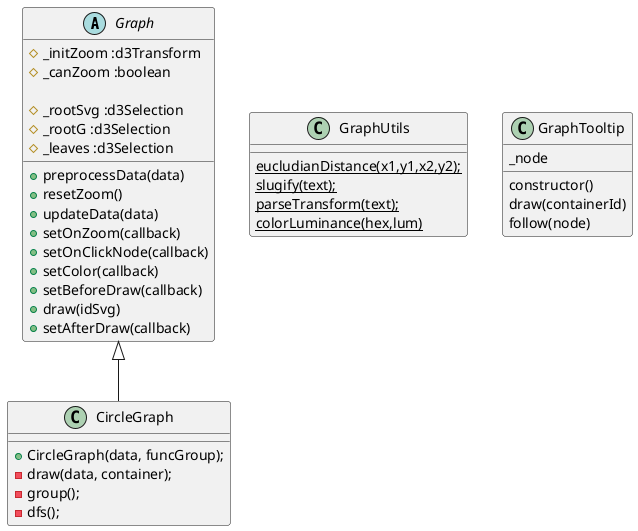 @startuml

    abstract class Graph{
        # _initZoom :d3Transform
        # _canZoom :boolean

        # _rootSvg :d3Selection
        # _rootG :d3Selection
        # _leaves :d3Selection

        + preprocessData(data)
        + resetZoom()
        + updateData(data)
        + setOnZoom(callback)
        + setOnClickNode(callback)
        + setColor(callback) 
        + setBeforeDraw(callback)
        + draw(idSvg)
        + setAfterDraw(callback)
    }

    class GraphUtils{
        {static} eucludianDistance(x1,y1,x2,y2);
        {static} slugify(text);
        {static} parseTransform(text);
        {static} colorLuminance(hex,lum)
    }

    class GraphTooltip{
        _node
        constructor()
        draw(containerId)
        follow(node)

    }

    class CircleGraph extends Graph{
        + CircleGraph(data, funcGroup);
        - draw(data, container);
        - group();
        - dfs();
    }
@enduml